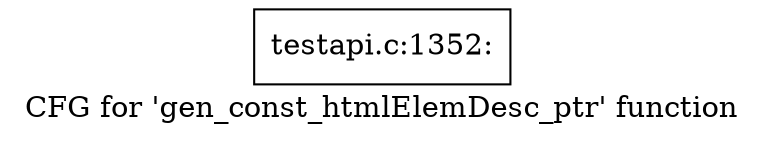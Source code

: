 digraph "CFG for 'gen_const_htmlElemDesc_ptr' function" {
	label="CFG for 'gen_const_htmlElemDesc_ptr' function";

	Node0x404ced0 [shape=record,label="{testapi.c:1352:}"];
}
